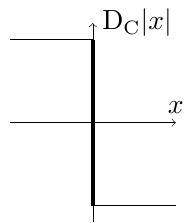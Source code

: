 \documentclass{standalone}
\IfStandalone{
	\usepackage{pgfplots,pgfplotstable}
	\usetikzlibrary{external}
	\newcommand{\fromRoot}[1]{../#1}
	\usepackage{amsmath}
}{%
}

\begin{document}

\tikzsetnextfilename{abs-clark}
\begin{tikzpicture}[x=3em,y=3em]
\draw[very thin,->] (-1,0) -- (1,0) node[anchor=south] {$x$};
\draw[very thin,->] (0,-1.2) -- (0,1.2) node[anchor=west] {$\textrm D_{\textrm C}|x|$};
\draw (-1,1) --(0,1);
\draw (0,-1) --(1,-1);
\draw[ultra thick] (0,-1) -- (0,1);
\end{tikzpicture}

 
\end{document}
